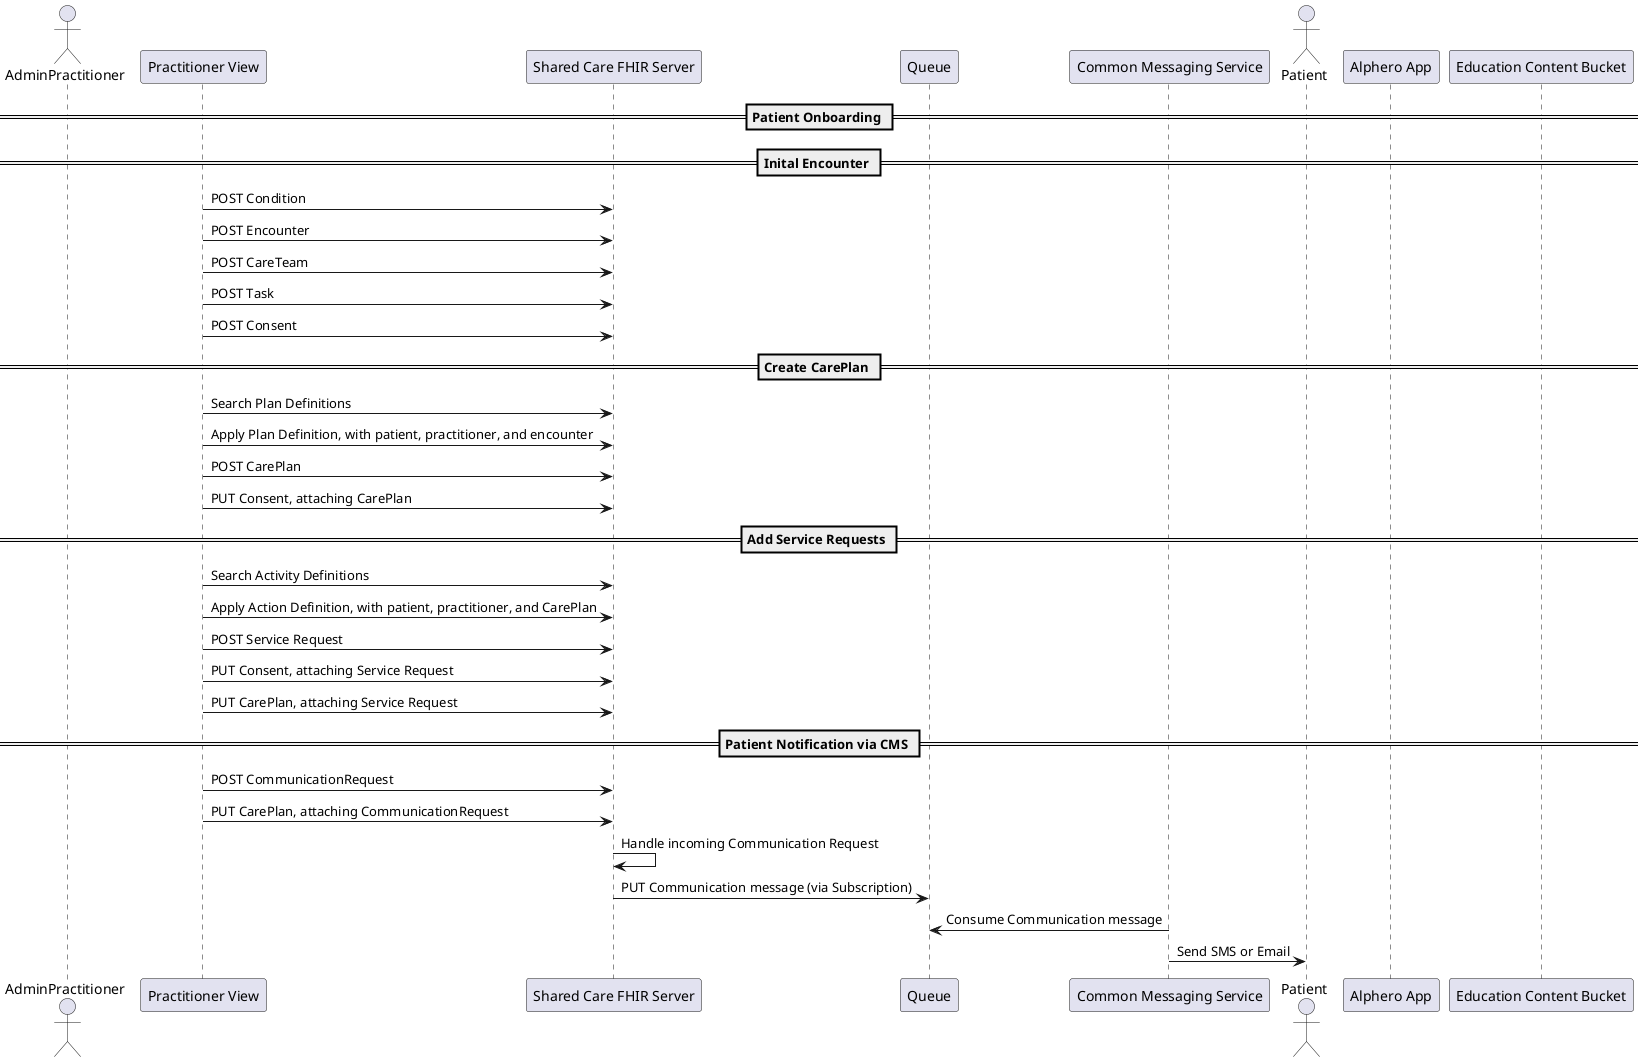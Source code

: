 @startuml
actor AdminPractitioner
participant "Practitioner View" as PV
participant "Shared Care FHIR Server" as FHIR
participant "Queue" as MQ
participant "Common Messaging Service" as CMS
actor Patient
participant "Alphero App" as App
participant "Education Content Bucket" as ECB

== Patient Onboarding ==

== Inital Encounter ==
PV -> FHIR : POST Condition 
PV -> FHIR : POST Encounter
PV -> FHIR : POST CareTeam
PV -> FHIR : POST Task
PV -> FHIR : POST Consent


== Create CarePlan ==
PV -> FHIR : Search Plan Definitions
PV -> FHIR : Apply Plan Definition, with patient, practitioner, and encounter
PV -> FHIR : POST CarePlan
PV -> FHIR : PUT Consent, attaching CarePlan

== Add Service Requests ==
PV -> FHIR : Search Activity Definitions
PV -> FHIR : Apply Action Definition, with patient, practitioner, and CarePlan
PV -> FHIR : POST Service Request
PV -> FHIR : PUT Consent, attaching Service Request
PV -> FHIR : PUT CarePlan, attaching Service Request


== Patient Notification via CMS ==

PV -> FHIR : POST CommunicationRequest
PV -> FHIR : PUT CarePlan, attaching CommunicationRequest
FHIR -> FHIR : Handle incoming Communication Request
FHIR -> MQ : PUT Communication message (via Subscription)
CMS -> MQ : Consume Communication message
CMS -> Patient : Send SMS or Email

@enduml